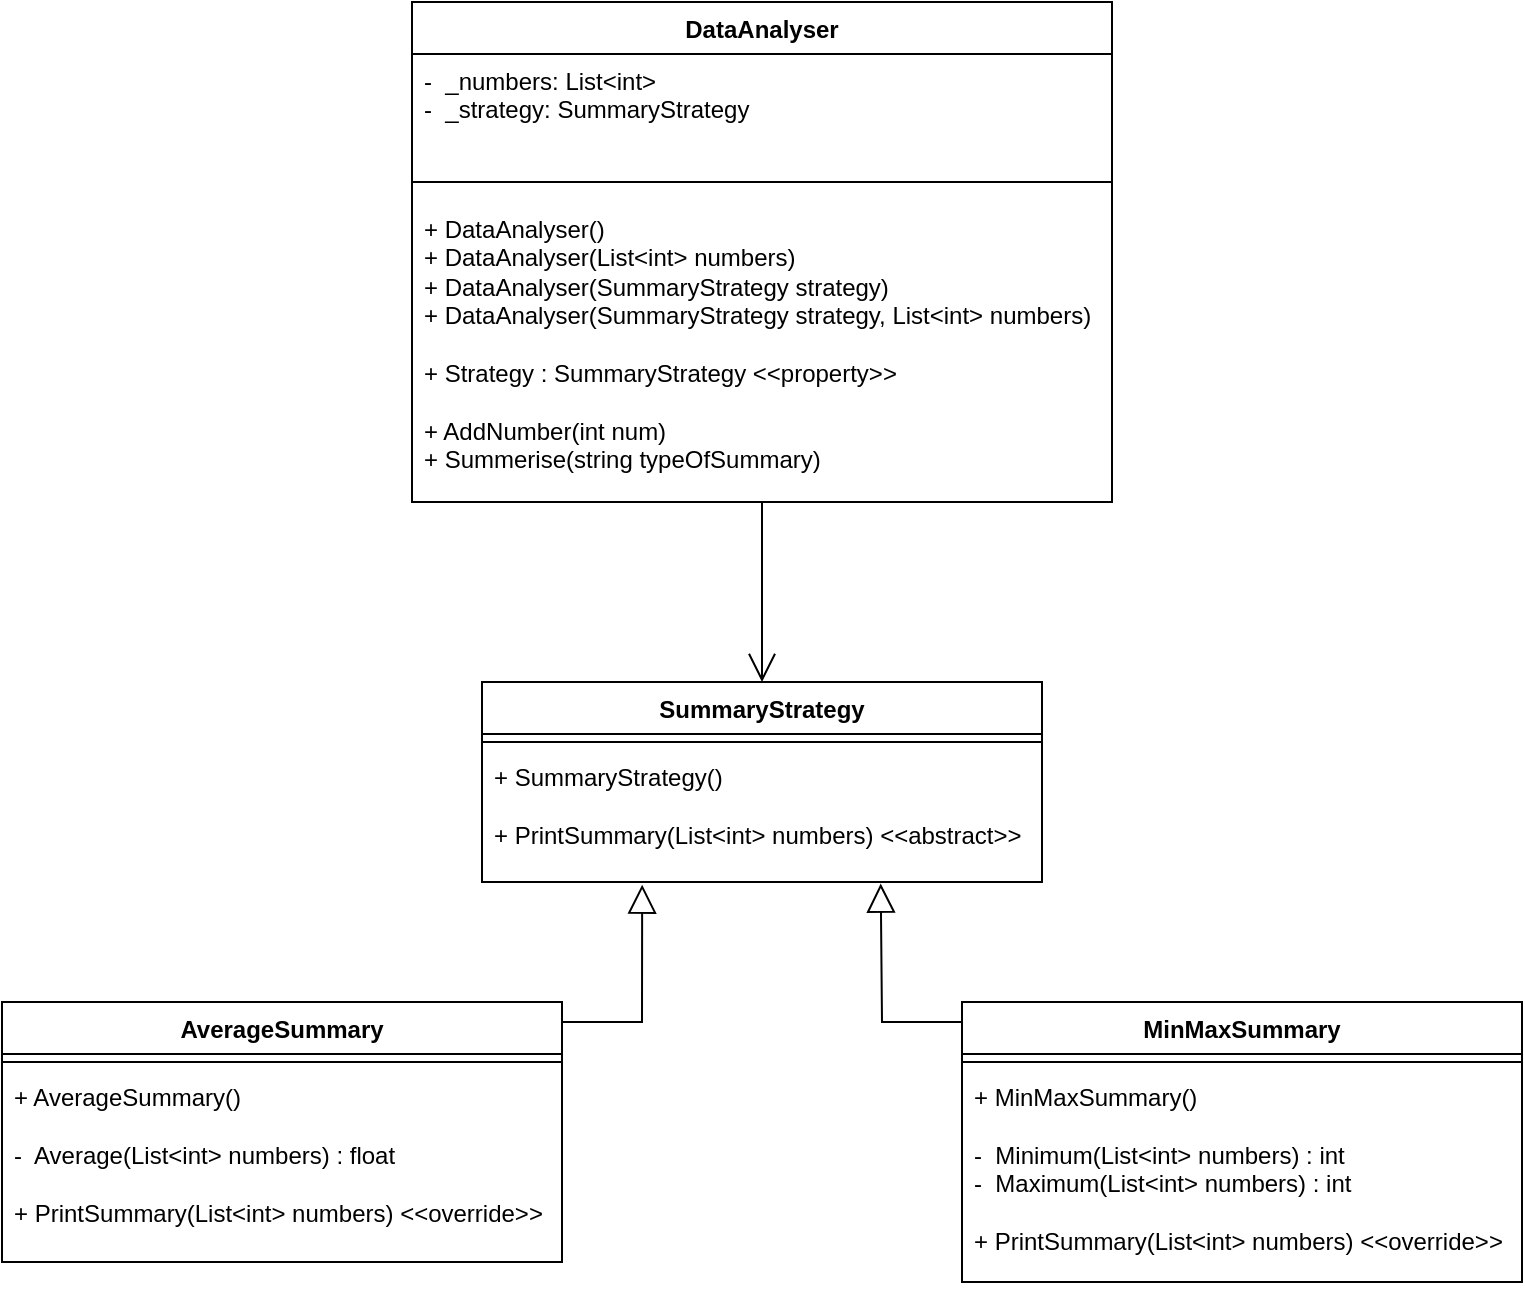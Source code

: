 <mxfile version="21.2.3" type="device">
  <diagram name="Page-1" id="9361dd3d-8414-5efd-6122-117bd74ce7a7">
    <mxGraphModel dx="1077" dy="399" grid="1" gridSize="10" guides="1" tooltips="1" connect="1" arrows="1" fold="1" page="0" pageScale="1.5" pageWidth="826" pageHeight="1169" background="none" math="0" shadow="0">
      <root>
        <mxCell id="0" />
        <mxCell id="1" parent="0" />
        <mxCell id="oqRxPT11rTY_lSROXvNe-93" value="DataAnalyser" style="swimlane;fontStyle=1;align=center;verticalAlign=top;childLayout=stackLayout;horizontal=1;startSize=26;horizontalStack=0;resizeParent=1;resizeParentMax=0;resizeLast=0;collapsible=1;marginBottom=0;whiteSpace=wrap;html=1;" parent="1" vertex="1">
          <mxGeometry x="45" y="90" width="350" height="250" as="geometry" />
        </mxCell>
        <mxCell id="oqRxPT11rTY_lSROXvNe-94" value="-&amp;nbsp; _numbers: List&amp;lt;int&amp;gt;&lt;br&gt;-&amp;nbsp; _strategy: SummaryStrategy" style="text;strokeColor=none;fillColor=none;align=left;verticalAlign=top;spacingLeft=4;spacingRight=4;overflow=hidden;rotatable=0;points=[[0,0.5],[1,0.5]];portConstraint=eastwest;whiteSpace=wrap;html=1;" parent="oqRxPT11rTY_lSROXvNe-93" vertex="1">
          <mxGeometry y="26" width="350" height="54" as="geometry" />
        </mxCell>
        <mxCell id="oqRxPT11rTY_lSROXvNe-95" value="" style="line;strokeWidth=1;fillColor=none;align=left;verticalAlign=middle;spacingTop=-1;spacingLeft=3;spacingRight=3;rotatable=0;labelPosition=right;points=[];portConstraint=eastwest;strokeColor=inherit;" parent="oqRxPT11rTY_lSROXvNe-93" vertex="1">
          <mxGeometry y="80" width="350" height="20" as="geometry" />
        </mxCell>
        <mxCell id="oqRxPT11rTY_lSROXvNe-96" value="+ DataAnalyser()&lt;br&gt;+ DataAnalyser(List&amp;lt;int&amp;gt; numbers)&lt;br&gt;+ DataAnalyser(SummaryStrategy strategy)&lt;br&gt;+ DataAnalyser(SummaryStrategy strategy, List&amp;lt;int&amp;gt; numbers)&lt;br&gt;&lt;br&gt;+ Strategy : SummaryStrategy &amp;lt;&amp;lt;property&amp;gt;&amp;gt;&lt;br&gt;&lt;br&gt;+ AddNumber(int num)&lt;br&gt;+ Summerise(string typeOfSummary)" style="text;strokeColor=none;fillColor=none;align=left;verticalAlign=top;spacingLeft=4;spacingRight=4;overflow=hidden;rotatable=0;points=[[0,0.5],[1,0.5]];portConstraint=eastwest;whiteSpace=wrap;html=1;" parent="oqRxPT11rTY_lSROXvNe-93" vertex="1">
          <mxGeometry y="100" width="350" height="150" as="geometry" />
        </mxCell>
        <mxCell id="oqRxPT11rTY_lSROXvNe-97" value="AverageSummary" style="swimlane;fontStyle=1;align=center;verticalAlign=top;childLayout=stackLayout;horizontal=1;startSize=26;horizontalStack=0;resizeParent=1;resizeParentMax=0;resizeLast=0;collapsible=1;marginBottom=0;whiteSpace=wrap;html=1;" parent="1" vertex="1">
          <mxGeometry x="-160" y="590" width="280" height="130" as="geometry" />
        </mxCell>
        <mxCell id="oqRxPT11rTY_lSROXvNe-99" value="" style="line;strokeWidth=1;fillColor=none;align=left;verticalAlign=middle;spacingTop=-1;spacingLeft=3;spacingRight=3;rotatable=0;labelPosition=right;points=[];portConstraint=eastwest;strokeColor=inherit;" parent="oqRxPT11rTY_lSROXvNe-97" vertex="1">
          <mxGeometry y="26" width="280" height="8" as="geometry" />
        </mxCell>
        <mxCell id="oqRxPT11rTY_lSROXvNe-100" value="+ AverageSummary()&lt;br&gt;&lt;br&gt;-&amp;nbsp; Average(List&amp;lt;int&amp;gt; numbers) : float&lt;br&gt;&lt;br&gt;+ PrintSummary(List&amp;lt;int&amp;gt; numbers) &amp;lt;&amp;lt;override&amp;gt;&amp;gt;" style="text;strokeColor=none;fillColor=none;align=left;verticalAlign=top;spacingLeft=4;spacingRight=4;overflow=hidden;rotatable=0;points=[[0,0.5],[1,0.5]];portConstraint=eastwest;whiteSpace=wrap;html=1;" parent="oqRxPT11rTY_lSROXvNe-97" vertex="1">
          <mxGeometry y="34" width="280" height="96" as="geometry" />
        </mxCell>
        <mxCell id="T0YOyjKoBKb6iO9d_zDy-1" value="MinMaxSummary" style="swimlane;fontStyle=1;align=center;verticalAlign=top;childLayout=stackLayout;horizontal=1;startSize=26;horizontalStack=0;resizeParent=1;resizeParentMax=0;resizeLast=0;collapsible=1;marginBottom=0;whiteSpace=wrap;html=1;" parent="1" vertex="1">
          <mxGeometry x="320" y="590" width="280" height="140" as="geometry" />
        </mxCell>
        <mxCell id="T0YOyjKoBKb6iO9d_zDy-2" value="" style="line;strokeWidth=1;fillColor=none;align=left;verticalAlign=middle;spacingTop=-1;spacingLeft=3;spacingRight=3;rotatable=0;labelPosition=right;points=[];portConstraint=eastwest;strokeColor=inherit;" parent="T0YOyjKoBKb6iO9d_zDy-1" vertex="1">
          <mxGeometry y="26" width="280" height="8" as="geometry" />
        </mxCell>
        <mxCell id="T0YOyjKoBKb6iO9d_zDy-3" value="+ MinMaxSummary()&lt;br&gt;&lt;br&gt;-&amp;nbsp; Minimum(List&amp;lt;int&amp;gt; numbers) : int&lt;br&gt;-&amp;nbsp; Maximum(List&amp;lt;int&amp;gt; numbers) : int&lt;br&gt;&lt;br&gt;+ PrintSummary(List&amp;lt;int&amp;gt; numbers)&amp;nbsp;&amp;lt;&amp;lt;override&amp;gt;&amp;gt;" style="text;strokeColor=none;fillColor=none;align=left;verticalAlign=top;spacingLeft=4;spacingRight=4;overflow=hidden;rotatable=0;points=[[0,0.5],[1,0.5]];portConstraint=eastwest;whiteSpace=wrap;html=1;" parent="T0YOyjKoBKb6iO9d_zDy-1" vertex="1">
          <mxGeometry y="34" width="280" height="106" as="geometry" />
        </mxCell>
        <mxCell id="T0YOyjKoBKb6iO9d_zDy-4" value="SummaryStrategy" style="swimlane;fontStyle=1;align=center;verticalAlign=top;childLayout=stackLayout;horizontal=1;startSize=26;horizontalStack=0;resizeParent=1;resizeParentMax=0;resizeLast=0;collapsible=1;marginBottom=0;whiteSpace=wrap;html=1;" parent="1" vertex="1">
          <mxGeometry x="80" y="430" width="280" height="100" as="geometry" />
        </mxCell>
        <mxCell id="T0YOyjKoBKb6iO9d_zDy-5" value="" style="line;strokeWidth=1;fillColor=none;align=left;verticalAlign=middle;spacingTop=-1;spacingLeft=3;spacingRight=3;rotatable=0;labelPosition=right;points=[];portConstraint=eastwest;strokeColor=inherit;" parent="T0YOyjKoBKb6iO9d_zDy-4" vertex="1">
          <mxGeometry y="26" width="280" height="8" as="geometry" />
        </mxCell>
        <mxCell id="T0YOyjKoBKb6iO9d_zDy-6" value="+ SummaryStrategy()&lt;br&gt;&lt;br&gt;+ PrintSummary(List&amp;lt;int&amp;gt; numbers) &amp;lt;&amp;lt;abstract&amp;gt;&amp;gt;" style="text;strokeColor=none;fillColor=none;align=left;verticalAlign=top;spacingLeft=4;spacingRight=4;overflow=hidden;rotatable=0;points=[[0,0.5],[1,0.5]];portConstraint=eastwest;whiteSpace=wrap;html=1;" parent="T0YOyjKoBKb6iO9d_zDy-4" vertex="1">
          <mxGeometry y="34" width="280" height="66" as="geometry" />
        </mxCell>
        <mxCell id="T0YOyjKoBKb6iO9d_zDy-10" value="" style="endArrow=open;endFill=1;endSize=12;html=1;rounded=0;" parent="1" source="oqRxPT11rTY_lSROXvNe-96" edge="1">
          <mxGeometry width="160" relative="1" as="geometry">
            <mxPoint x="300" y="370" as="sourcePoint" />
            <mxPoint x="220" y="430" as="targetPoint" />
          </mxGeometry>
        </mxCell>
        <mxCell id="T0YOyjKoBKb6iO9d_zDy-12" value="" style="endArrow=block;endFill=0;endSize=12;html=1;rounded=0;entryX=0.286;entryY=1.02;entryDx=0;entryDy=0;entryPerimeter=0;" parent="1" target="T0YOyjKoBKb6iO9d_zDy-6" edge="1">
          <mxGeometry width="160" relative="1" as="geometry">
            <mxPoint x="120" y="600" as="sourcePoint" />
            <mxPoint x="160" y="530" as="targetPoint" />
            <Array as="points">
              <mxPoint x="160" y="600" />
            </Array>
          </mxGeometry>
        </mxCell>
        <mxCell id="T0YOyjKoBKb6iO9d_zDy-13" value="" style="endArrow=block;endFill=0;endSize=12;html=1;rounded=0;entryX=0.712;entryY=1.012;entryDx=0;entryDy=0;entryPerimeter=0;" parent="1" target="T0YOyjKoBKb6iO9d_zDy-6" edge="1">
          <mxGeometry width="160" relative="1" as="geometry">
            <mxPoint x="320" y="600" as="sourcePoint" />
            <mxPoint x="520" y="600" as="targetPoint" />
            <Array as="points">
              <mxPoint x="280" y="600" />
            </Array>
          </mxGeometry>
        </mxCell>
      </root>
    </mxGraphModel>
  </diagram>
</mxfile>
